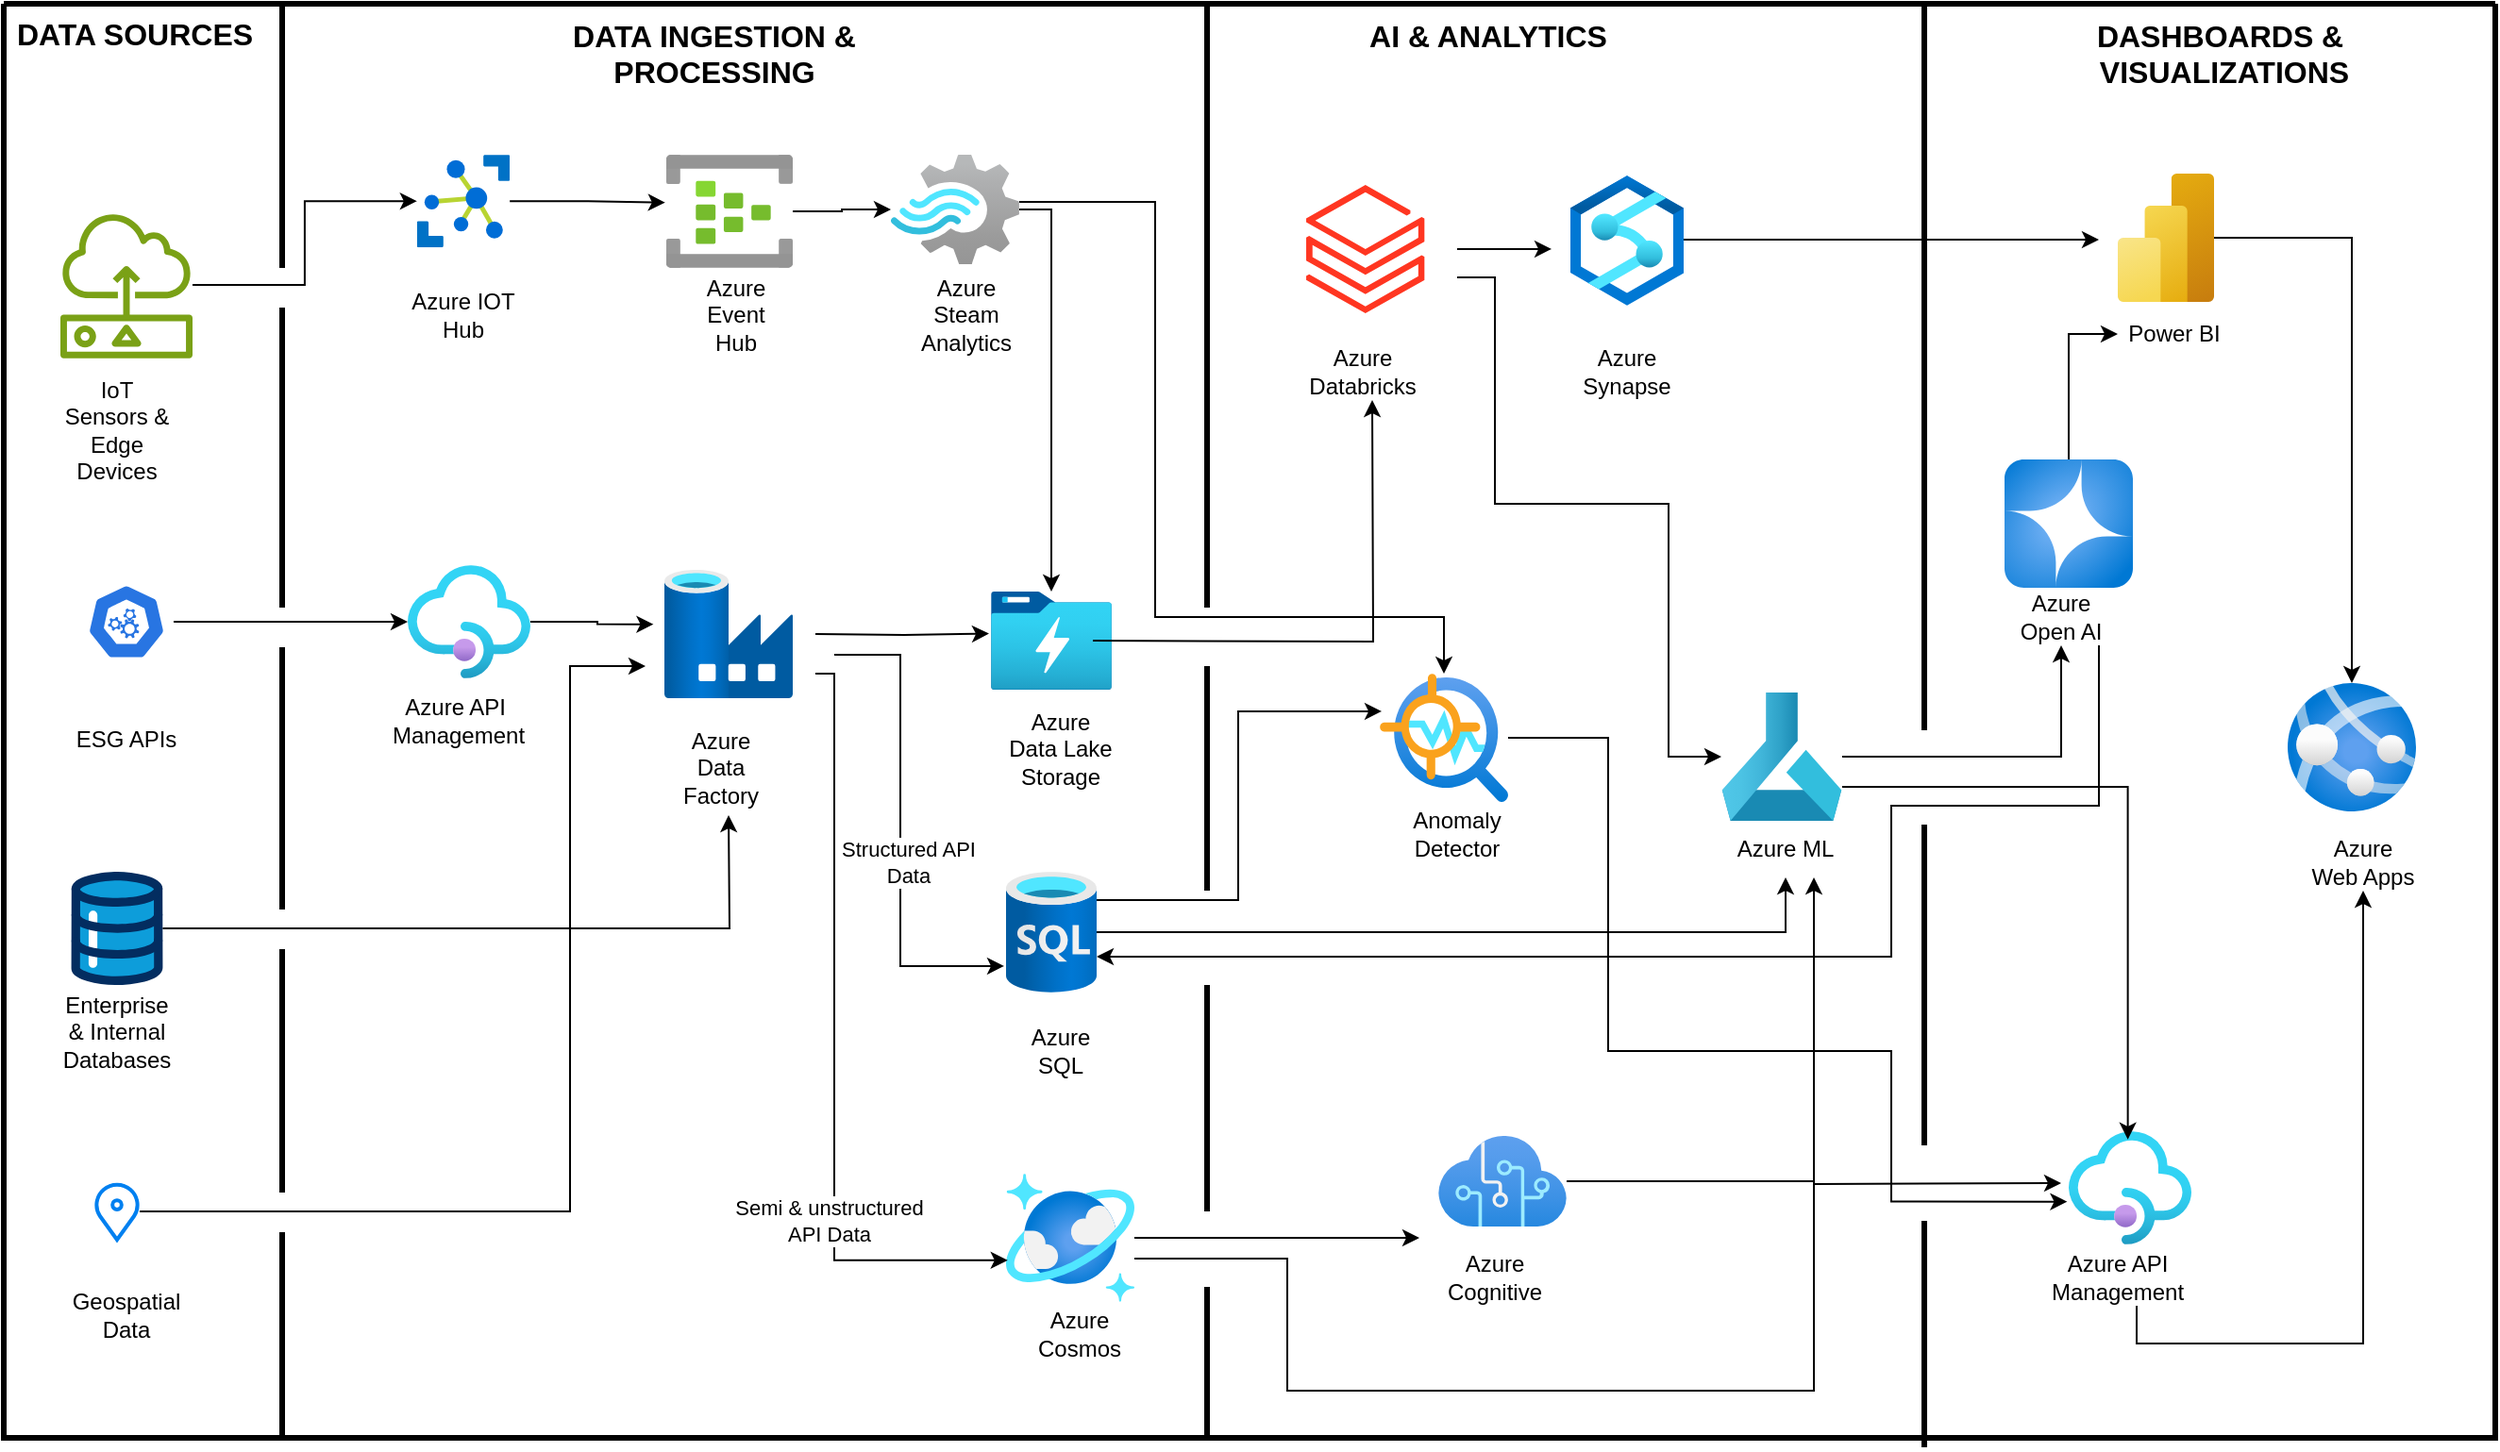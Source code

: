 <mxfile version="26.0.10">
  <diagram id="2f404044-711c-603c-8f00-f6bb4c023d3c" name="Page-1">
    <mxGraphModel dx="1960" dy="978" grid="0" gridSize="10" guides="1" tooltips="1" connect="1" arrows="1" fold="1" page="1" pageScale="1" pageWidth="827" pageHeight="1169" background="none" math="0" shadow="0">
      <root>
        <mxCell id="0" />
        <mxCell id="1" parent="0" />
        <mxCell id="nAowUgFZZCZa8e_7j0hr-621" value="" style="group;fillColor=default;gradientColor=none;rounded=0;glass=0;shadow=0;strokeWidth=1;" vertex="1" connectable="0" parent="1">
          <mxGeometry x="160" y="240" width="1320" height="765" as="geometry" />
        </mxCell>
        <mxCell id="nAowUgFZZCZa8e_7j0hr-587" value="" style="group" vertex="1" connectable="0" parent="nAowUgFZZCZa8e_7j0hr-621">
          <mxGeometry width="1320" height="760" as="geometry" />
        </mxCell>
        <mxCell id="63" value="" style="swimlane;shadow=0;align=right;startSize=0;collapsible=0;strokeWidth=3;labelBackgroundColor=none;" parent="nAowUgFZZCZa8e_7j0hr-587" vertex="1">
          <mxGeometry width="1320" height="760" as="geometry" />
        </mxCell>
        <mxCell id="322" style="edgeStyle=orthogonalEdgeStyle;rounded=0;html=1;labelBackgroundColor=none;startArrow=classic;startFill=1;startSize=4;endArrow=classic;endFill=1;endSize=4;jettySize=auto;orthogonalLoop=1;strokeWidth=2;fontSize=12;fontColor=default;entryX=1;entryY=0.25;" parent="63" target="296" edge="1">
          <mxGeometry relative="1" as="geometry">
            <Array as="points">
              <mxPoint x="465" y="37" />
              <mxPoint x="935" y="37" />
              <mxPoint x="935" y="299" />
            </Array>
            <mxPoint x="465" y="333.639" as="sourcePoint" />
          </mxGeometry>
        </mxCell>
        <mxCell id="102" value="DATA SOURCES" style="text;html=1;align=left;verticalAlign=top;shadow=0;dashed=0;strokeColor=none;fillColor=none;labelBackgroundColor=none;fontStyle=1;fontSize=16;spacingLeft=5;" parent="63" vertex="1">
          <mxGeometry width="120" height="20" as="geometry" />
        </mxCell>
        <mxCell id="nAowUgFZZCZa8e_7j0hr-443" value="" style="group" vertex="1" connectable="0" parent="63">
          <mxGeometry x="30" y="460" width="60" height="100" as="geometry" />
        </mxCell>
        <mxCell id="nAowUgFZZCZa8e_7j0hr-440" value="" style="verticalLabelPosition=bottom;aspect=fixed;html=1;shape=mxgraph.salesforce.data;" vertex="1" parent="nAowUgFZZCZa8e_7j0hr-443">
          <mxGeometry x="5.7" width="48.6" height="60" as="geometry" />
        </mxCell>
        <mxCell id="nAowUgFZZCZa8e_7j0hr-441" value="Enterprise &amp;amp; Internal Databases" style="text;html=1;align=center;verticalAlign=middle;whiteSpace=wrap;rounded=0;" vertex="1" parent="nAowUgFZZCZa8e_7j0hr-443">
          <mxGeometry y="70" width="60" height="30" as="geometry" />
        </mxCell>
        <mxCell id="nAowUgFZZCZa8e_7j0hr-445" value="" style="group" vertex="1" connectable="0" parent="63">
          <mxGeometry x="35" y="267.5" width="60" height="97.5" as="geometry" />
        </mxCell>
        <mxCell id="nAowUgFZZCZa8e_7j0hr-453" value="" style="group" vertex="1" connectable="0" parent="nAowUgFZZCZa8e_7j0hr-445">
          <mxGeometry width="60" height="97.5" as="geometry" />
        </mxCell>
        <mxCell id="nAowUgFZZCZa8e_7j0hr-465" value="" style="group" vertex="1" connectable="0" parent="nAowUgFZZCZa8e_7j0hr-453">
          <mxGeometry y="40" width="60" height="97.5" as="geometry" />
        </mxCell>
        <mxCell id="nAowUgFZZCZa8e_7j0hr-437" value="" style="aspect=fixed;sketch=0;html=1;dashed=0;whitespace=wrap;verticalLabelPosition=bottom;verticalAlign=top;fillColor=#2875E2;strokeColor=#ffffff;points=[[0.005,0.63,0],[0.1,0.2,0],[0.9,0.2,0],[0.5,0,0],[0.995,0.63,0],[0.72,0.99,0],[0.5,1,0],[0.28,0.99,0]];shape=mxgraph.kubernetes.icon2;prIcon=api;container=1;" vertex="1" collapsed="1" parent="nAowUgFZZCZa8e_7j0hr-465">
          <mxGeometry x="5" width="50" height="40" as="geometry">
            <mxRectangle x="5" width="50" height="48" as="alternateBounds" />
          </mxGeometry>
        </mxCell>
        <mxCell id="nAowUgFZZCZa8e_7j0hr-439" value="ESG APIs" style="text;html=1;align=center;verticalAlign=middle;whiteSpace=wrap;rounded=0;" vertex="1" parent="nAowUgFZZCZa8e_7j0hr-465">
          <mxGeometry y="67.5" width="60" height="30" as="geometry" />
        </mxCell>
        <mxCell id="nAowUgFZZCZa8e_7j0hr-454" value="" style="group" vertex="1" connectable="0" parent="63">
          <mxGeometry x="30" y="110" width="70" height="131" as="geometry" />
        </mxCell>
        <mxCell id="nAowUgFZZCZa8e_7j0hr-435" value="" style="sketch=0;outlineConnect=0;fontColor=#232F3E;gradientColor=none;fillColor=#7AA116;strokeColor=none;dashed=0;verticalLabelPosition=bottom;verticalAlign=top;align=center;html=1;fontSize=12;fontStyle=0;aspect=fixed;pointerEvents=1;shape=mxgraph.aws4.sensor;" vertex="1" parent="nAowUgFZZCZa8e_7j0hr-454">
          <mxGeometry width="70" height="78" as="geometry" />
        </mxCell>
        <mxCell id="nAowUgFZZCZa8e_7j0hr-436" value="IoT Sensors &amp;amp; Edge Devices" style="text;html=1;align=center;verticalAlign=middle;whiteSpace=wrap;rounded=0;" vertex="1" parent="nAowUgFZZCZa8e_7j0hr-454">
          <mxGeometry y="101" width="60" height="30" as="geometry" />
        </mxCell>
        <mxCell id="nAowUgFZZCZa8e_7j0hr-461" value="" style="group" vertex="1" connectable="0" parent="63">
          <mxGeometry x="35" y="625" width="60" height="85" as="geometry" />
        </mxCell>
        <mxCell id="nAowUgFZZCZa8e_7j0hr-459" value="" style="html=1;verticalLabelPosition=bottom;align=center;labelBackgroundColor=#ffffff;verticalAlign=top;strokeWidth=2;strokeColor=#0080F0;shadow=0;dashed=0;shape=mxgraph.ios7.icons.location;" vertex="1" parent="nAowUgFZZCZa8e_7j0hr-461">
          <mxGeometry x="13" width="24" height="30" as="geometry" />
        </mxCell>
        <mxCell id="nAowUgFZZCZa8e_7j0hr-460" value="Geospatial Data" style="text;html=1;align=center;verticalAlign=middle;whiteSpace=wrap;rounded=0;" vertex="1" parent="nAowUgFZZCZa8e_7j0hr-461">
          <mxGeometry y="55" width="60" height="30" as="geometry" />
        </mxCell>
        <mxCell id="nAowUgFZZCZa8e_7j0hr-471" value="" style="group" vertex="1" connectable="0" parent="63">
          <mxGeometry x="214" y="80" width="59" height="100" as="geometry" />
        </mxCell>
        <mxCell id="nAowUgFZZCZa8e_7j0hr-468" value="" style="image;sketch=0;aspect=fixed;html=1;points=[];align=center;fontSize=12;image=img/lib/mscae/Azure_IoT_Hub.svg;" vertex="1" parent="nAowUgFZZCZa8e_7j0hr-471">
          <mxGeometry x="4.917" width="49.167" height="49.167" as="geometry" />
        </mxCell>
        <mxCell id="nAowUgFZZCZa8e_7j0hr-470" value="Azure IOT Hub" style="text;html=1;align=center;verticalAlign=middle;whiteSpace=wrap;rounded=0;" vertex="1" parent="nAowUgFZZCZa8e_7j0hr-471">
          <mxGeometry y="70" width="59" height="30" as="geometry" />
        </mxCell>
        <mxCell id="nAowUgFZZCZa8e_7j0hr-472" style="edgeStyle=orthogonalEdgeStyle;rounded=0;orthogonalLoop=1;jettySize=auto;html=1;" edge="1" parent="63" source="nAowUgFZZCZa8e_7j0hr-435" target="nAowUgFZZCZa8e_7j0hr-468">
          <mxGeometry relative="1" as="geometry" />
        </mxCell>
        <mxCell id="nAowUgFZZCZa8e_7j0hr-473" value="DATA INGESTION &amp;amp;&lt;div&gt;PROCESSING&lt;/div&gt;" style="text;html=1;align=center;verticalAlign=top;shadow=0;dashed=0;strokeColor=none;fillColor=none;labelBackgroundColor=none;fontStyle=1;fontSize=16;spacingLeft=5;" vertex="1" parent="63">
          <mxGeometry x="313.5" y="1" width="120" height="30" as="geometry" />
        </mxCell>
        <mxCell id="nAowUgFZZCZa8e_7j0hr-474" value="" style="image;aspect=fixed;html=1;points=[];align=center;fontSize=12;image=img/lib/azure2/app_services/API_Management_Services.svg;" vertex="1" parent="63">
          <mxGeometry x="214" y="297.5" width="65" height="60" as="geometry" />
        </mxCell>
        <mxCell id="nAowUgFZZCZa8e_7j0hr-475" value="Azure API&amp;nbsp;&lt;div&gt;Management&lt;/div&gt;" style="text;html=1;align=center;verticalAlign=middle;whiteSpace=wrap;rounded=0;" vertex="1" parent="63">
          <mxGeometry x="210.5" y="365" width="60" height="30" as="geometry" />
        </mxCell>
        <mxCell id="nAowUgFZZCZa8e_7j0hr-477" style="edgeStyle=orthogonalEdgeStyle;rounded=0;orthogonalLoop=1;jettySize=auto;html=1;" edge="1" parent="63" source="nAowUgFZZCZa8e_7j0hr-437" target="nAowUgFZZCZa8e_7j0hr-474">
          <mxGeometry relative="1" as="geometry" />
        </mxCell>
        <mxCell id="nAowUgFZZCZa8e_7j0hr-480" value="" style="group" vertex="1" connectable="0" parent="63">
          <mxGeometry x="350" y="300" width="68" height="120" as="geometry" />
        </mxCell>
        <mxCell id="nAowUgFZZCZa8e_7j0hr-478" value="" style="image;aspect=fixed;html=1;points=[];align=center;fontSize=12;image=img/lib/azure2/databases/Data_Factory.svg;" vertex="1" parent="nAowUgFZZCZa8e_7j0hr-480">
          <mxGeometry width="68" height="68" as="geometry" />
        </mxCell>
        <mxCell id="nAowUgFZZCZa8e_7j0hr-479" value="Azure&lt;div&gt;Data Factory&lt;/div&gt;" style="text;html=1;align=center;verticalAlign=middle;whiteSpace=wrap;rounded=0;" vertex="1" parent="nAowUgFZZCZa8e_7j0hr-480">
          <mxGeometry y="90" width="60" height="30" as="geometry" />
        </mxCell>
        <mxCell id="nAowUgFZZCZa8e_7j0hr-482" style="edgeStyle=orthogonalEdgeStyle;rounded=0;orthogonalLoop=1;jettySize=auto;html=1;entryX=-0.085;entryY=0.424;entryDx=0;entryDy=0;entryPerimeter=0;" edge="1" parent="63" source="nAowUgFZZCZa8e_7j0hr-474" target="nAowUgFZZCZa8e_7j0hr-478">
          <mxGeometry relative="1" as="geometry" />
        </mxCell>
        <mxCell id="nAowUgFZZCZa8e_7j0hr-488" style="edgeStyle=orthogonalEdgeStyle;rounded=0;orthogonalLoop=1;jettySize=auto;html=1;" edge="1" parent="63" source="nAowUgFZZCZa8e_7j0hr-440">
          <mxGeometry relative="1" as="geometry">
            <mxPoint x="384" y="430" as="targetPoint" />
          </mxGeometry>
        </mxCell>
        <mxCell id="nAowUgFZZCZa8e_7j0hr-492" style="edgeStyle=orthogonalEdgeStyle;rounded=0;orthogonalLoop=1;jettySize=auto;html=1;" edge="1" parent="63" source="nAowUgFZZCZa8e_7j0hr-459">
          <mxGeometry relative="1" as="geometry">
            <mxPoint x="340" y="351" as="targetPoint" />
            <Array as="points">
              <mxPoint x="300" y="640" />
              <mxPoint x="300" y="351" />
            </Array>
          </mxGeometry>
        </mxCell>
        <mxCell id="nAowUgFZZCZa8e_7j0hr-495" value="" style="group" vertex="1" connectable="0" parent="63">
          <mxGeometry x="351" y="80" width="67" height="100" as="geometry" />
        </mxCell>
        <mxCell id="nAowUgFZZCZa8e_7j0hr-493" value="" style="image;aspect=fixed;html=1;points=[];align=center;fontSize=12;image=img/lib/azure2/analytics/Event_Hubs.svg;" vertex="1" parent="nAowUgFZZCZa8e_7j0hr-495">
          <mxGeometry width="67" height="60" as="geometry" />
        </mxCell>
        <mxCell id="nAowUgFZZCZa8e_7j0hr-494" value="Azure Event&lt;div&gt;Hub&lt;/div&gt;" style="text;html=1;align=center;verticalAlign=middle;whiteSpace=wrap;rounded=0;" vertex="1" parent="nAowUgFZZCZa8e_7j0hr-495">
          <mxGeometry x="7" y="70" width="60" height="30" as="geometry" />
        </mxCell>
        <mxCell id="nAowUgFZZCZa8e_7j0hr-496" style="edgeStyle=orthogonalEdgeStyle;rounded=0;orthogonalLoop=1;jettySize=auto;html=1;entryX=-0.009;entryY=0.423;entryDx=0;entryDy=0;entryPerimeter=0;" edge="1" parent="63" source="nAowUgFZZCZa8e_7j0hr-468" target="nAowUgFZZCZa8e_7j0hr-493">
          <mxGeometry relative="1" as="geometry" />
        </mxCell>
        <mxCell id="nAowUgFZZCZa8e_7j0hr-506" style="edgeStyle=orthogonalEdgeStyle;rounded=0;orthogonalLoop=1;jettySize=auto;html=1;" edge="1" parent="63" source="nAowUgFZZCZa8e_7j0hr-497" target="nAowUgFZZCZa8e_7j0hr-504">
          <mxGeometry relative="1" as="geometry">
            <Array as="points">
              <mxPoint x="555" y="109" />
            </Array>
          </mxGeometry>
        </mxCell>
        <mxCell id="nAowUgFZZCZa8e_7j0hr-497" value="" style="image;aspect=fixed;html=1;points=[];align=center;fontSize=12;image=img/lib/azure2/analytics/Stream_Analytics_Jobs.svg;" vertex="1" parent="63">
          <mxGeometry x="470" y="80" width="68" height="58.0" as="geometry" />
        </mxCell>
        <mxCell id="nAowUgFZZCZa8e_7j0hr-503" style="edgeStyle=orthogonalEdgeStyle;rounded=0;orthogonalLoop=1;jettySize=auto;html=1;" edge="1" parent="63" source="nAowUgFZZCZa8e_7j0hr-493" target="nAowUgFZZCZa8e_7j0hr-497">
          <mxGeometry relative="1" as="geometry" />
        </mxCell>
        <mxCell id="nAowUgFZZCZa8e_7j0hr-504" value="" style="image;aspect=fixed;html=1;points=[];align=center;fontSize=12;image=img/lib/azure2/analytics/Data_Lake_Store_Gen1.svg;" vertex="1" parent="63">
          <mxGeometry x="523" y="311.5" width="64" height="52" as="geometry" />
        </mxCell>
        <mxCell id="nAowUgFZZCZa8e_7j0hr-508" style="edgeStyle=orthogonalEdgeStyle;rounded=0;orthogonalLoop=1;jettySize=auto;html=1;entryX=-0.016;entryY=0.429;entryDx=0;entryDy=0;entryPerimeter=0;" edge="1" parent="63" target="nAowUgFZZCZa8e_7j0hr-504">
          <mxGeometry relative="1" as="geometry">
            <mxPoint x="430" y="334" as="sourcePoint" />
          </mxGeometry>
        </mxCell>
        <mxCell id="nAowUgFZZCZa8e_7j0hr-599" style="edgeStyle=orthogonalEdgeStyle;rounded=0;orthogonalLoop=1;jettySize=auto;html=1;entryX=0.5;entryY=1;entryDx=0;entryDy=0;" edge="1" parent="63" source="nAowUgFZZCZa8e_7j0hr-509" target="nAowUgFZZCZa8e_7j0hr-530">
          <mxGeometry relative="1" as="geometry">
            <Array as="points">
              <mxPoint x="944" y="492" />
            </Array>
          </mxGeometry>
        </mxCell>
        <mxCell id="nAowUgFZZCZa8e_7j0hr-509" value="" style="image;aspect=fixed;html=1;points=[];align=center;fontSize=12;image=img/lib/azure2/databases/SQL_Database.svg;" vertex="1" parent="63">
          <mxGeometry x="531" y="460" width="48" height="64" as="geometry" />
        </mxCell>
        <mxCell id="nAowUgFZZCZa8e_7j0hr-511" style="edgeStyle=orthogonalEdgeStyle;rounded=0;orthogonalLoop=1;jettySize=auto;html=1;entryX=-0.021;entryY=0.781;entryDx=0;entryDy=0;entryPerimeter=0;" edge="1" parent="63" target="nAowUgFZZCZa8e_7j0hr-509">
          <mxGeometry relative="1" as="geometry">
            <mxPoint x="440" y="345" as="sourcePoint" />
            <Array as="points">
              <mxPoint x="475" y="345" />
              <mxPoint x="475" y="510" />
            </Array>
          </mxGeometry>
        </mxCell>
        <mxCell id="nAowUgFZZCZa8e_7j0hr-601" style="edgeStyle=orthogonalEdgeStyle;rounded=0;orthogonalLoop=1;jettySize=auto;html=1;entryX=0.75;entryY=1;entryDx=0;entryDy=0;" edge="1" parent="63" source="nAowUgFZZCZa8e_7j0hr-512" target="nAowUgFZZCZa8e_7j0hr-530">
          <mxGeometry relative="1" as="geometry">
            <Array as="points">
              <mxPoint x="680" y="665" />
              <mxPoint x="680" y="735" />
              <mxPoint x="959" y="735" />
            </Array>
          </mxGeometry>
        </mxCell>
        <mxCell id="nAowUgFZZCZa8e_7j0hr-614" style="edgeStyle=orthogonalEdgeStyle;rounded=0;orthogonalLoop=1;jettySize=auto;html=1;" edge="1" parent="63" source="nAowUgFZZCZa8e_7j0hr-512">
          <mxGeometry relative="1" as="geometry">
            <mxPoint x="750" y="654.0" as="targetPoint" />
          </mxGeometry>
        </mxCell>
        <mxCell id="nAowUgFZZCZa8e_7j0hr-512" value="" style="image;aspect=fixed;html=1;points=[];align=center;fontSize=12;image=img/lib/azure2/databases/Azure_Cosmos_DB.svg;" vertex="1" parent="63">
          <mxGeometry x="531" y="620" width="68" height="68" as="geometry" />
        </mxCell>
        <mxCell id="nAowUgFZZCZa8e_7j0hr-514" style="edgeStyle=orthogonalEdgeStyle;rounded=0;orthogonalLoop=1;jettySize=auto;html=1;entryX=0.013;entryY=0.675;entryDx=0;entryDy=0;entryPerimeter=0;" edge="1" parent="63" target="nAowUgFZZCZa8e_7j0hr-512">
          <mxGeometry relative="1" as="geometry">
            <mxPoint x="430" y="355" as="sourcePoint" />
            <Array as="points">
              <mxPoint x="440" y="355" />
              <mxPoint x="440" y="666" />
            </Array>
          </mxGeometry>
        </mxCell>
        <mxCell id="nAowUgFZZCZa8e_7j0hr-543" value="Structured API&lt;div&gt;Data&lt;/div&gt;" style="edgeLabel;html=1;align=center;verticalAlign=middle;resizable=0;points=[];" vertex="1" connectable="0" parent="nAowUgFZZCZa8e_7j0hr-514">
          <mxGeometry x="-0.473" y="-1" relative="1" as="geometry">
            <mxPoint x="40" y="1" as="offset" />
          </mxGeometry>
        </mxCell>
        <mxCell id="nAowUgFZZCZa8e_7j0hr-544" value="Semi &amp;amp; unstructured&lt;div&gt;API Data&lt;/div&gt;" style="edgeLabel;html=1;align=center;verticalAlign=middle;resizable=0;points=[];" vertex="1" connectable="0" parent="nAowUgFZZCZa8e_7j0hr-514">
          <mxGeometry x="0.349" y="-3" relative="1" as="geometry">
            <mxPoint y="21" as="offset" />
          </mxGeometry>
        </mxCell>
        <mxCell id="nAowUgFZZCZa8e_7j0hr-517" value="" style="image;aspect=fixed;html=1;points=[];align=center;fontSize=12;image=img/lib/azure2/analytics/Azure_Databricks.svg;" vertex="1" parent="63">
          <mxGeometry x="690" y="96" width="62.8" height="68" as="geometry" />
        </mxCell>
        <mxCell id="nAowUgFZZCZa8e_7j0hr-529" value="" style="image;aspect=fixed;html=1;points=[];align=center;fontSize=12;image=img/lib/azure2/ai_machine_learning/Machine_Learning.svg;" vertex="1" parent="63">
          <mxGeometry x="910" y="365" width="64" height="68" as="geometry" />
        </mxCell>
        <mxCell id="nAowUgFZZCZa8e_7j0hr-542" style="edgeStyle=orthogonalEdgeStyle;rounded=0;orthogonalLoop=1;jettySize=auto;html=1;" edge="1" parent="63" target="nAowUgFZZCZa8e_7j0hr-529">
          <mxGeometry relative="1" as="geometry">
            <mxPoint x="770" y="145" as="sourcePoint" />
            <mxPoint x="870" y="350" as="targetPoint" />
            <Array as="points">
              <mxPoint x="790" y="145" />
              <mxPoint x="790" y="265" />
              <mxPoint x="882" y="265" />
              <mxPoint x="882" y="399" />
            </Array>
          </mxGeometry>
        </mxCell>
        <mxCell id="nAowUgFZZCZa8e_7j0hr-532" value="" style="image;aspect=fixed;html=1;points=[];align=center;fontSize=12;image=img/lib/azure2/ai_machine_learning/Azure_OpenAI.svg;" vertex="1" parent="63">
          <mxGeometry x="1060" y="241.5" width="68" height="68" as="geometry" />
        </mxCell>
        <mxCell id="nAowUgFZZCZa8e_7j0hr-530" value="Azure ML" style="text;html=1;align=center;verticalAlign=middle;whiteSpace=wrap;rounded=0;" vertex="1" parent="63">
          <mxGeometry x="914" y="433" width="60" height="30" as="geometry" />
        </mxCell>
        <mxCell id="nAowUgFZZCZa8e_7j0hr-501" value="Azure Steam&lt;div&gt;Analytics&lt;/div&gt;" style="text;html=1;align=center;verticalAlign=middle;whiteSpace=wrap;rounded=0;" vertex="1" parent="nAowUgFZZCZa8e_7j0hr-587">
          <mxGeometry x="480" y="150" width="60" height="30" as="geometry" />
        </mxCell>
        <mxCell id="nAowUgFZZCZa8e_7j0hr-505" value="Azure Data Lake&lt;div&gt;Storage&lt;/div&gt;" style="text;html=1;align=center;verticalAlign=middle;whiteSpace=wrap;rounded=0;" vertex="1" parent="nAowUgFZZCZa8e_7j0hr-587">
          <mxGeometry x="530" y="380" width="60" height="30" as="geometry" />
        </mxCell>
        <mxCell id="nAowUgFZZCZa8e_7j0hr-510" value="Azure SQL" style="text;html=1;align=center;verticalAlign=middle;whiteSpace=wrap;rounded=0;" vertex="1" parent="nAowUgFZZCZa8e_7j0hr-587">
          <mxGeometry x="530" y="540" width="60" height="30" as="geometry" />
        </mxCell>
        <mxCell id="nAowUgFZZCZa8e_7j0hr-513" value="Azure&lt;div&gt;Cosmos&lt;/div&gt;" style="text;html=1;align=center;verticalAlign=middle;whiteSpace=wrap;rounded=0;" vertex="1" parent="nAowUgFZZCZa8e_7j0hr-587">
          <mxGeometry x="540" y="690" width="60" height="30" as="geometry" />
        </mxCell>
        <mxCell id="nAowUgFZZCZa8e_7j0hr-515" value="" style="line;strokeWidth=3;direction=south;html=1;shadow=0;labelBackgroundColor=none;fillColor=none;fontSize=12;align=right;" vertex="1" parent="nAowUgFZZCZa8e_7j0hr-587">
          <mxGeometry x="635" y="1" width="5" height="319" as="geometry" />
        </mxCell>
        <mxCell id="nAowUgFZZCZa8e_7j0hr-516" value="AI &amp;amp; ANALYTICS" style="text;html=1;align=center;verticalAlign=top;shadow=0;dashed=0;strokeColor=none;fillColor=none;labelBackgroundColor=none;fontStyle=1;fontSize=16;spacingLeft=5;" vertex="1" parent="nAowUgFZZCZa8e_7j0hr-587">
          <mxGeometry x="723.5" y="1" width="120" height="30" as="geometry" />
        </mxCell>
        <mxCell id="nAowUgFZZCZa8e_7j0hr-518" value="Azure&lt;div&gt;Databricks&lt;/div&gt;" style="text;html=1;align=center;verticalAlign=middle;whiteSpace=wrap;rounded=0;" vertex="1" parent="nAowUgFZZCZa8e_7j0hr-587">
          <mxGeometry x="690" y="180" width="60" height="30" as="geometry" />
        </mxCell>
        <mxCell id="nAowUgFZZCZa8e_7j0hr-519" style="edgeStyle=orthogonalEdgeStyle;rounded=0;orthogonalLoop=1;jettySize=auto;html=1;entryX=0.75;entryY=1;entryDx=0;entryDy=0;" edge="1" parent="nAowUgFZZCZa8e_7j0hr-587">
          <mxGeometry relative="1" as="geometry">
            <mxPoint x="577" y="337.5" as="sourcePoint" />
            <mxPoint x="725" y="210" as="targetPoint" />
          </mxGeometry>
        </mxCell>
        <mxCell id="nAowUgFZZCZa8e_7j0hr-576" style="edgeStyle=orthogonalEdgeStyle;rounded=0;orthogonalLoop=1;jettySize=auto;html=1;" edge="1" parent="nAowUgFZZCZa8e_7j0hr-587" source="nAowUgFZZCZa8e_7j0hr-520">
          <mxGeometry relative="1" as="geometry">
            <mxPoint x="1110" y="125" as="targetPoint" />
          </mxGeometry>
        </mxCell>
        <mxCell id="nAowUgFZZCZa8e_7j0hr-520" value="" style="image;aspect=fixed;html=1;points=[];align=center;fontSize=12;image=img/lib/azure2/analytics/Azure_Synapse_Analytics.svg;" vertex="1" parent="nAowUgFZZCZa8e_7j0hr-587">
          <mxGeometry x="830" y="91" width="60" height="69" as="geometry" />
        </mxCell>
        <mxCell id="nAowUgFZZCZa8e_7j0hr-521" value="Azure Synapse" style="text;html=1;align=center;verticalAlign=middle;whiteSpace=wrap;rounded=0;" vertex="1" parent="nAowUgFZZCZa8e_7j0hr-587">
          <mxGeometry x="830" y="180" width="60" height="30" as="geometry" />
        </mxCell>
        <mxCell id="nAowUgFZZCZa8e_7j0hr-522" style="edgeStyle=orthogonalEdgeStyle;rounded=0;orthogonalLoop=1;jettySize=auto;html=1;entryX=0.167;entryY=0.565;entryDx=0;entryDy=0;entryPerimeter=0;" edge="1" parent="nAowUgFZZCZa8e_7j0hr-587">
          <mxGeometry relative="1" as="geometry">
            <mxPoint x="770" y="130" as="sourcePoint" />
            <mxPoint x="820.02" y="129.985" as="targetPoint" />
          </mxGeometry>
        </mxCell>
        <mxCell id="nAowUgFZZCZa8e_7j0hr-577" style="edgeStyle=orthogonalEdgeStyle;rounded=0;orthogonalLoop=1;jettySize=auto;html=1;" edge="1" parent="nAowUgFZZCZa8e_7j0hr-587" source="nAowUgFZZCZa8e_7j0hr-523" target="nAowUgFZZCZa8e_7j0hr-568">
          <mxGeometry relative="1" as="geometry" />
        </mxCell>
        <mxCell id="nAowUgFZZCZa8e_7j0hr-523" value="" style="image;aspect=fixed;html=1;points=[];align=center;fontSize=12;image=img/lib/azure2/analytics/Power_BI_Embedded.svg;" vertex="1" parent="nAowUgFZZCZa8e_7j0hr-587">
          <mxGeometry x="1120" y="90" width="51" height="68" as="geometry" />
        </mxCell>
        <mxCell id="nAowUgFZZCZa8e_7j0hr-524" value="Power BI" style="text;html=1;align=center;verticalAlign=middle;whiteSpace=wrap;rounded=0;" vertex="1" parent="nAowUgFZZCZa8e_7j0hr-587">
          <mxGeometry x="1120" y="160" width="60" height="30" as="geometry" />
        </mxCell>
        <mxCell id="nAowUgFZZCZa8e_7j0hr-612" style="edgeStyle=orthogonalEdgeStyle;rounded=0;orthogonalLoop=1;jettySize=auto;html=1;" edge="1" parent="nAowUgFZZCZa8e_7j0hr-587" source="nAowUgFZZCZa8e_7j0hr-533" target="nAowUgFZZCZa8e_7j0hr-509">
          <mxGeometry relative="1" as="geometry">
            <Array as="points">
              <mxPoint x="1110" y="425" />
              <mxPoint x="1000" y="425" />
              <mxPoint x="1000" y="505" />
            </Array>
          </mxGeometry>
        </mxCell>
        <mxCell id="nAowUgFZZCZa8e_7j0hr-533" value="Azure Open AI" style="text;html=1;align=center;verticalAlign=middle;whiteSpace=wrap;rounded=0;" vertex="1" parent="nAowUgFZZCZa8e_7j0hr-587">
          <mxGeometry x="1060" y="310" width="60" height="30" as="geometry" />
        </mxCell>
        <mxCell id="nAowUgFZZCZa8e_7j0hr-613" style="edgeStyle=orthogonalEdgeStyle;rounded=0;orthogonalLoop=1;jettySize=auto;html=1;" edge="1" parent="nAowUgFZZCZa8e_7j0hr-587" source="nAowUgFZZCZa8e_7j0hr-537">
          <mxGeometry relative="1" as="geometry">
            <mxPoint x="1090" y="625" as="targetPoint" />
          </mxGeometry>
        </mxCell>
        <mxCell id="nAowUgFZZCZa8e_7j0hr-537" value="" style="image;aspect=fixed;html=1;points=[];align=center;fontSize=12;image=img/lib/azure2/ai_machine_learning/Cognitive_Services.svg;" vertex="1" parent="nAowUgFZZCZa8e_7j0hr-587">
          <mxGeometry x="760" y="600" width="68" height="48" as="geometry" />
        </mxCell>
        <mxCell id="nAowUgFZZCZa8e_7j0hr-539" value="Azure Cognitive" style="text;html=1;align=center;verticalAlign=middle;whiteSpace=wrap;rounded=0;" vertex="1" parent="nAowUgFZZCZa8e_7j0hr-587">
          <mxGeometry x="760" y="660" width="60" height="30" as="geometry" />
        </mxCell>
        <mxCell id="nAowUgFZZCZa8e_7j0hr-549" value="" style="line;strokeWidth=3;direction=south;html=1;shadow=0;labelBackgroundColor=none;fillColor=none;fontSize=12;align=right;" vertex="1" parent="nAowUgFZZCZa8e_7j0hr-587">
          <mxGeometry x="635" y="351" width="5" height="119" as="geometry" />
        </mxCell>
        <mxCell id="nAowUgFZZCZa8e_7j0hr-550" value="" style="line;strokeWidth=3;direction=south;html=1;shadow=0;labelBackgroundColor=none;fillColor=none;fontSize=12;align=right;" vertex="1" parent="nAowUgFZZCZa8e_7j0hr-587">
          <mxGeometry x="635" y="520" width="5" height="120" as="geometry" />
        </mxCell>
        <mxCell id="nAowUgFZZCZa8e_7j0hr-551" value="" style="line;strokeWidth=3;direction=south;html=1;shadow=0;labelBackgroundColor=none;fillColor=none;fontSize=12;align=right;" vertex="1" parent="nAowUgFZZCZa8e_7j0hr-587">
          <mxGeometry x="635" y="680" width="5" height="80" as="geometry" />
        </mxCell>
        <mxCell id="nAowUgFZZCZa8e_7j0hr-552" value="" style="line;strokeWidth=3;direction=south;html=1;shadow=0;labelBackgroundColor=none;fillColor=none;fontSize=12;align=right;" vertex="1" parent="nAowUgFZZCZa8e_7j0hr-587">
          <mxGeometry x="145" y="1" width="5" height="139" as="geometry" />
        </mxCell>
        <mxCell id="nAowUgFZZCZa8e_7j0hr-553" value="" style="line;strokeWidth=3;direction=south;html=1;shadow=0;labelBackgroundColor=none;fillColor=none;fontSize=12;align=right;" vertex="1" parent="nAowUgFZZCZa8e_7j0hr-587">
          <mxGeometry x="145" y="161" width="5" height="159" as="geometry" />
        </mxCell>
        <mxCell id="nAowUgFZZCZa8e_7j0hr-554" value="" style="line;strokeWidth=3;direction=south;html=1;shadow=0;labelBackgroundColor=none;fillColor=none;fontSize=12;align=right;" vertex="1" parent="nAowUgFZZCZa8e_7j0hr-587">
          <mxGeometry x="145" y="341" width="5" height="139" as="geometry" />
        </mxCell>
        <mxCell id="nAowUgFZZCZa8e_7j0hr-555" value="" style="line;strokeWidth=3;direction=south;html=1;shadow=0;labelBackgroundColor=none;fillColor=none;fontSize=12;align=right;" vertex="1" parent="nAowUgFZZCZa8e_7j0hr-587">
          <mxGeometry x="145" y="501" width="5" height="129" as="geometry" />
        </mxCell>
        <mxCell id="nAowUgFZZCZa8e_7j0hr-556" value="" style="line;strokeWidth=3;direction=south;html=1;shadow=0;labelBackgroundColor=none;fillColor=none;fontSize=12;align=right;" vertex="1" parent="nAowUgFZZCZa8e_7j0hr-587">
          <mxGeometry x="145" y="651" width="5" height="109" as="geometry" />
        </mxCell>
        <mxCell id="nAowUgFZZCZa8e_7j0hr-557" value="DASHBOARDS &amp;amp;&amp;nbsp;&lt;div&gt;VISUALIZATIONS&lt;/div&gt;" style="text;html=1;align=center;verticalAlign=top;shadow=0;dashed=0;strokeColor=none;fillColor=none;labelBackgroundColor=none;fontStyle=1;fontSize=16;spacingLeft=5;" vertex="1" parent="nAowUgFZZCZa8e_7j0hr-587">
          <mxGeometry x="1113.5" y="1" width="120" height="30" as="geometry" />
        </mxCell>
        <mxCell id="nAowUgFZZCZa8e_7j0hr-558" value="" style="image;aspect=fixed;html=1;points=[];align=center;fontSize=12;image=img/lib/azure2/app_services/API_Management_Services.svg;" vertex="1" parent="nAowUgFZZCZa8e_7j0hr-587">
          <mxGeometry x="1094" y="597.5" width="65" height="60" as="geometry" />
        </mxCell>
        <mxCell id="nAowUgFZZCZa8e_7j0hr-580" style="edgeStyle=orthogonalEdgeStyle;rounded=0;orthogonalLoop=1;jettySize=auto;html=1;entryX=0.5;entryY=1;entryDx=0;entryDy=0;" edge="1" parent="nAowUgFZZCZa8e_7j0hr-587" source="nAowUgFZZCZa8e_7j0hr-559" target="nAowUgFZZCZa8e_7j0hr-570">
          <mxGeometry relative="1" as="geometry">
            <Array as="points">
              <mxPoint x="1130" y="710" />
              <mxPoint x="1250" y="710" />
            </Array>
          </mxGeometry>
        </mxCell>
        <mxCell id="nAowUgFZZCZa8e_7j0hr-559" value="Azure API&lt;div&gt;Management&lt;/div&gt;" style="text;html=1;align=center;verticalAlign=middle;whiteSpace=wrap;rounded=0;" vertex="1" parent="nAowUgFZZCZa8e_7j0hr-587">
          <mxGeometry x="1090" y="660" width="60" height="30" as="geometry" />
        </mxCell>
        <mxCell id="nAowUgFZZCZa8e_7j0hr-568" value="" style="image;aspect=fixed;html=1;points=[];align=center;fontSize=12;image=img/lib/azure2/app_services/App_Services.svg;" vertex="1" parent="nAowUgFZZCZa8e_7j0hr-587">
          <mxGeometry x="1210" y="360" width="68" height="68" as="geometry" />
        </mxCell>
        <mxCell id="nAowUgFZZCZa8e_7j0hr-570" value="Azure Web Apps" style="text;html=1;align=center;verticalAlign=middle;whiteSpace=wrap;rounded=0;" vertex="1" parent="nAowUgFZZCZa8e_7j0hr-587">
          <mxGeometry x="1220" y="440" width="60" height="30" as="geometry" />
        </mxCell>
        <mxCell id="nAowUgFZZCZa8e_7j0hr-603" style="edgeStyle=orthogonalEdgeStyle;rounded=0;orthogonalLoop=1;jettySize=auto;html=1;entryX=0;entryY=0.5;entryDx=0;entryDy=0;" edge="1" parent="nAowUgFZZCZa8e_7j0hr-587" source="nAowUgFZZCZa8e_7j0hr-532" target="nAowUgFZZCZa8e_7j0hr-524">
          <mxGeometry relative="1" as="geometry" />
        </mxCell>
        <mxCell id="nAowUgFZZCZa8e_7j0hr-604" style="edgeStyle=orthogonalEdgeStyle;rounded=0;orthogonalLoop=1;jettySize=auto;html=1;entryX=0.5;entryY=1;entryDx=0;entryDy=0;" edge="1" parent="nAowUgFZZCZa8e_7j0hr-587" source="nAowUgFZZCZa8e_7j0hr-529" target="nAowUgFZZCZa8e_7j0hr-533">
          <mxGeometry relative="1" as="geometry" />
        </mxCell>
        <mxCell id="nAowUgFZZCZa8e_7j0hr-605" style="edgeStyle=orthogonalEdgeStyle;rounded=0;orthogonalLoop=1;jettySize=auto;html=1;entryX=0.482;entryY=0.073;entryDx=0;entryDy=0;entryPerimeter=0;" edge="1" parent="nAowUgFZZCZa8e_7j0hr-587" source="nAowUgFZZCZa8e_7j0hr-529" target="nAowUgFZZCZa8e_7j0hr-558">
          <mxGeometry relative="1" as="geometry">
            <Array as="points">
              <mxPoint x="1125" y="415" />
            </Array>
          </mxGeometry>
        </mxCell>
        <mxCell id="nAowUgFZZCZa8e_7j0hr-606" value="" style="image;aspect=fixed;html=1;points=[];align=center;fontSize=12;image=img/lib/azure2/ai_machine_learning/Anomaly_Detector.svg;" vertex="1" parent="nAowUgFZZCZa8e_7j0hr-621">
          <mxGeometry x="729" y="355" width="68" height="68" as="geometry" />
        </mxCell>
        <mxCell id="nAowUgFZZCZa8e_7j0hr-607" value="Anomaly Detector" style="text;html=1;align=center;verticalAlign=middle;whiteSpace=wrap;rounded=0;" vertex="1" parent="nAowUgFZZCZa8e_7j0hr-621">
          <mxGeometry x="740" y="425" width="60" height="30" as="geometry" />
        </mxCell>
        <mxCell id="nAowUgFZZCZa8e_7j0hr-608" style="edgeStyle=orthogonalEdgeStyle;rounded=0;orthogonalLoop=1;jettySize=auto;html=1;" edge="1" parent="nAowUgFZZCZa8e_7j0hr-621" source="nAowUgFZZCZa8e_7j0hr-497" target="nAowUgFZZCZa8e_7j0hr-606">
          <mxGeometry relative="1" as="geometry">
            <Array as="points">
              <mxPoint x="610" y="105" />
              <mxPoint x="610" y="325" />
              <mxPoint x="763" y="325" />
            </Array>
          </mxGeometry>
        </mxCell>
        <mxCell id="nAowUgFZZCZa8e_7j0hr-615" style="edgeStyle=orthogonalEdgeStyle;rounded=0;orthogonalLoop=1;jettySize=auto;html=1;entryX=0.015;entryY=0.294;entryDx=0;entryDy=0;entryPerimeter=0;" edge="1" parent="nAowUgFZZCZa8e_7j0hr-621" source="nAowUgFZZCZa8e_7j0hr-509" target="nAowUgFZZCZa8e_7j0hr-606">
          <mxGeometry relative="1" as="geometry">
            <Array as="points">
              <mxPoint x="654" y="475" />
              <mxPoint x="654" y="375" />
            </Array>
          </mxGeometry>
        </mxCell>
        <mxCell id="nAowUgFZZCZa8e_7j0hr-617" style="edgeStyle=orthogonalEdgeStyle;rounded=0;orthogonalLoop=1;jettySize=auto;html=1;entryX=-0.012;entryY=0.622;entryDx=0;entryDy=0;entryPerimeter=0;" edge="1" parent="nAowUgFZZCZa8e_7j0hr-621" source="nAowUgFZZCZa8e_7j0hr-606" target="nAowUgFZZCZa8e_7j0hr-558">
          <mxGeometry relative="1" as="geometry">
            <Array as="points">
              <mxPoint x="850" y="389" />
              <mxPoint x="850" y="555" />
              <mxPoint x="1000" y="555" />
              <mxPoint x="1000" y="635" />
            </Array>
          </mxGeometry>
        </mxCell>
        <mxCell id="nAowUgFZZCZa8e_7j0hr-618" value="" style="line;strokeWidth=3;direction=south;html=1;shadow=0;labelBackgroundColor=none;fillColor=none;fontSize=12;align=right;" vertex="1" parent="nAowUgFZZCZa8e_7j0hr-621">
          <mxGeometry x="1015" y="1" width="5" height="384" as="geometry" />
        </mxCell>
        <mxCell id="nAowUgFZZCZa8e_7j0hr-619" value="" style="line;strokeWidth=3;direction=south;html=1;shadow=0;labelBackgroundColor=none;fillColor=none;fontSize=12;align=right;" vertex="1" parent="nAowUgFZZCZa8e_7j0hr-621">
          <mxGeometry x="1015" y="435" width="5" height="170" as="geometry" />
        </mxCell>
        <mxCell id="nAowUgFZZCZa8e_7j0hr-620" value="" style="line;strokeWidth=3;direction=south;html=1;shadow=0;labelBackgroundColor=none;fillColor=none;fontSize=12;align=right;" vertex="1" parent="nAowUgFZZCZa8e_7j0hr-621">
          <mxGeometry x="1015" y="645" width="5" height="120" as="geometry" />
        </mxCell>
      </root>
    </mxGraphModel>
  </diagram>
</mxfile>
